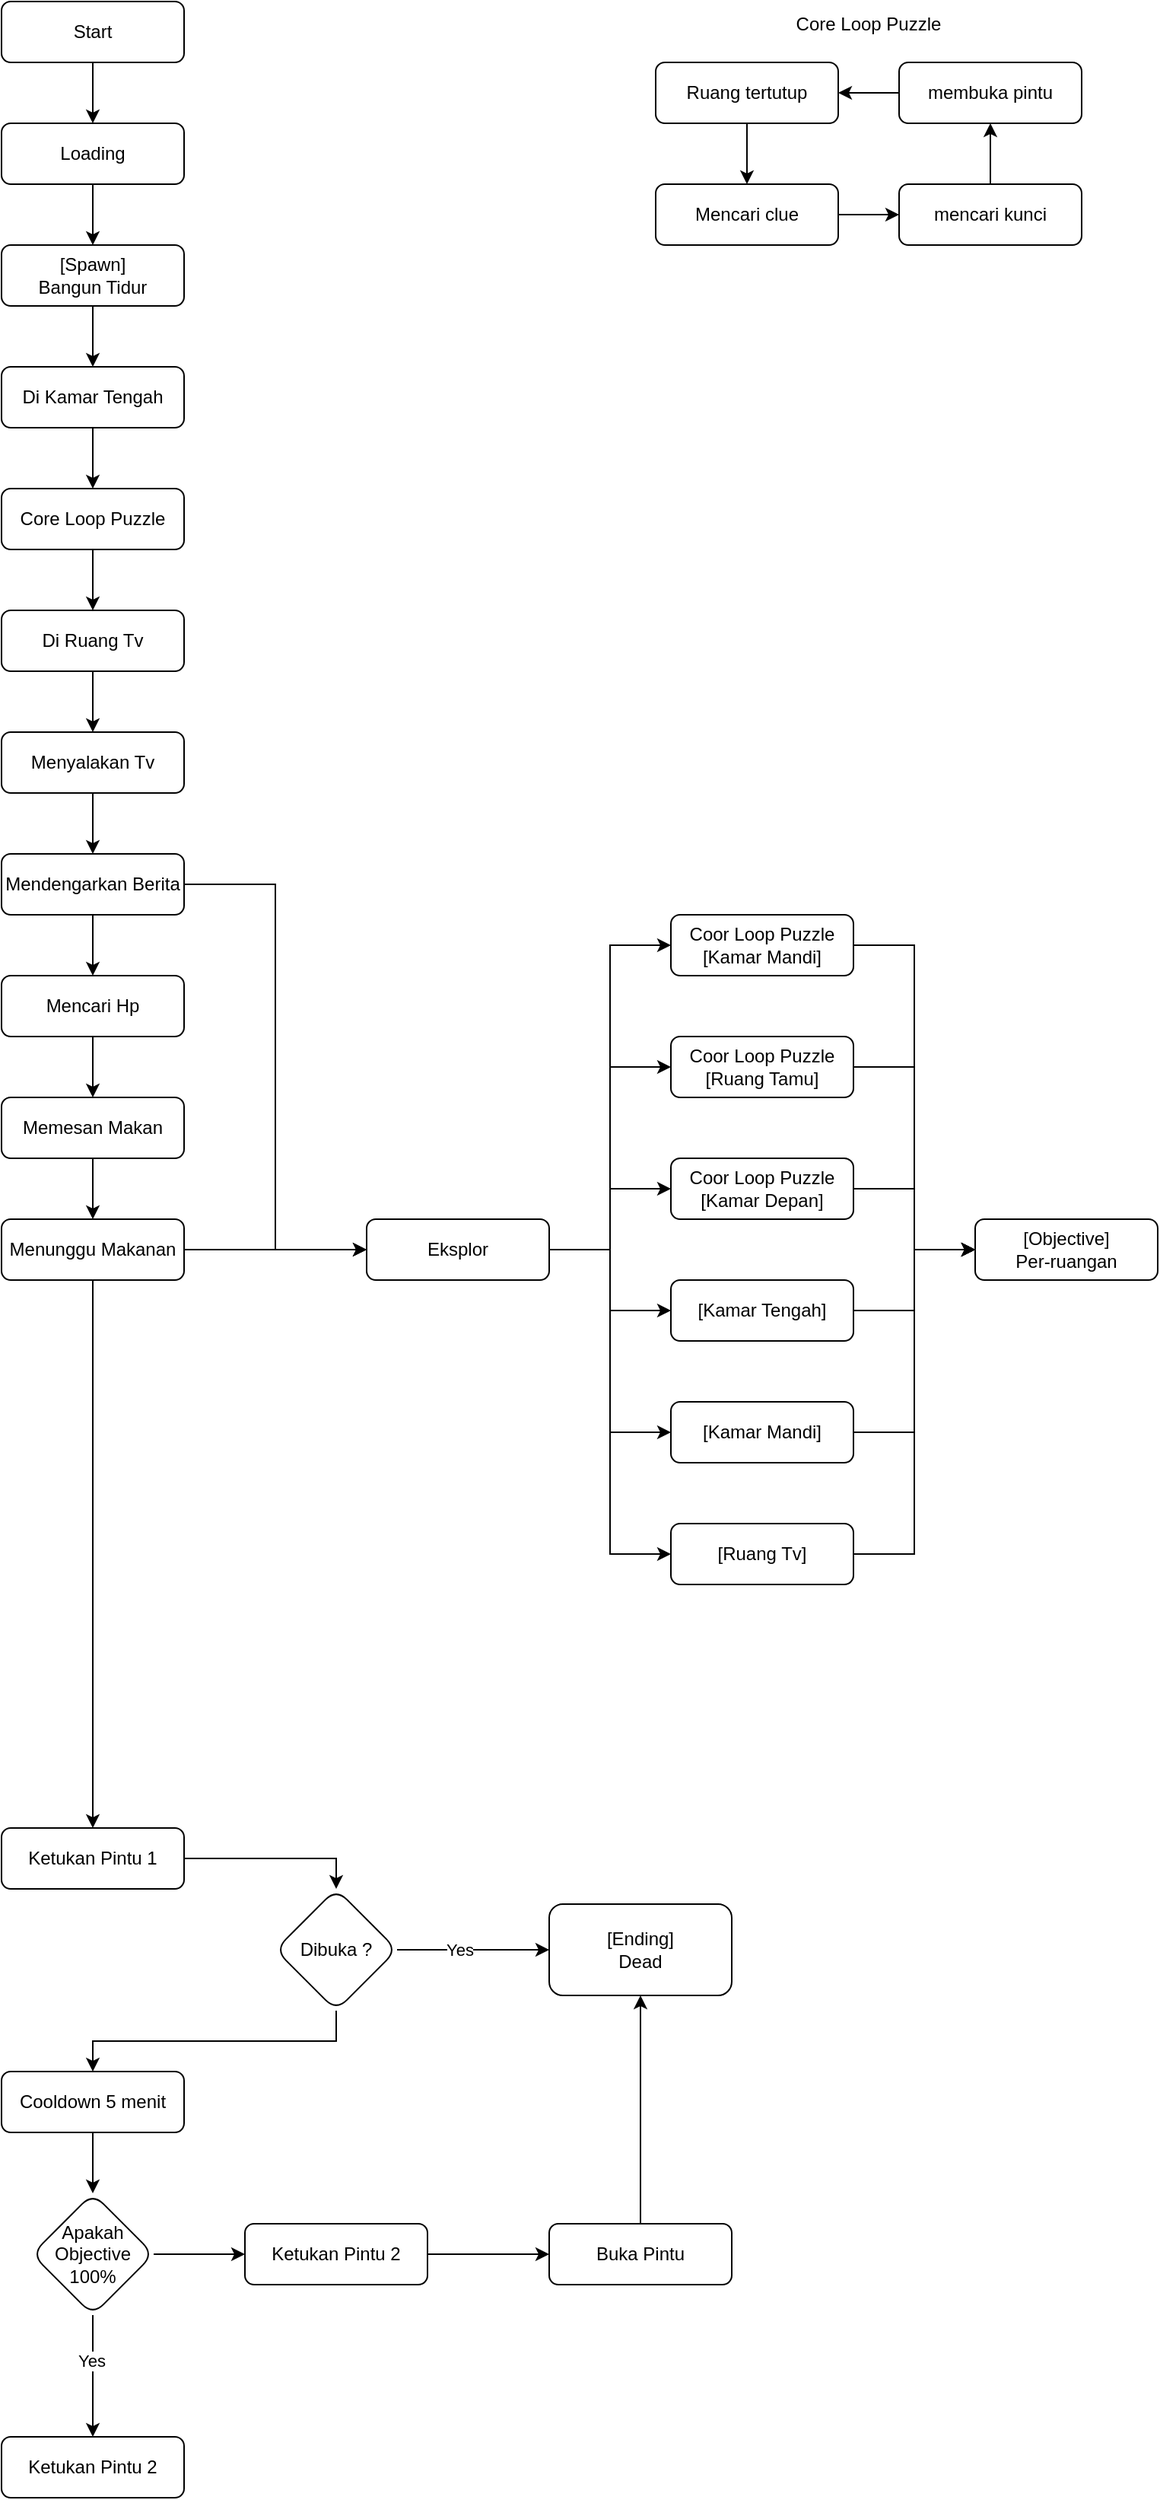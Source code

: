 <mxfile version="21.6.7" type="github">
  <diagram id="C5RBs43oDa-KdzZeNtuy" name="Page-1">
    <mxGraphModel dx="1126" dy="570" grid="1" gridSize="10" guides="1" tooltips="1" connect="1" arrows="1" fold="1" page="1" pageScale="1" pageWidth="827" pageHeight="1169" math="0" shadow="0">
      <root>
        <mxCell id="WIyWlLk6GJQsqaUBKTNV-0" />
        <mxCell id="WIyWlLk6GJQsqaUBKTNV-1" parent="WIyWlLk6GJQsqaUBKTNV-0" />
        <mxCell id="tjQyPLUZTU_H-51XyJgd-3" value="" style="edgeStyle=orthogonalEdgeStyle;rounded=0;orthogonalLoop=1;jettySize=auto;html=1;" edge="1" parent="WIyWlLk6GJQsqaUBKTNV-1" source="WIyWlLk6GJQsqaUBKTNV-3" target="tjQyPLUZTU_H-51XyJgd-2">
          <mxGeometry relative="1" as="geometry" />
        </mxCell>
        <mxCell id="WIyWlLk6GJQsqaUBKTNV-3" value="Start" style="rounded=1;whiteSpace=wrap;html=1;fontSize=12;glass=0;strokeWidth=1;shadow=0;" parent="WIyWlLk6GJQsqaUBKTNV-1" vertex="1">
          <mxGeometry x="40" y="40" width="120" height="40" as="geometry" />
        </mxCell>
        <mxCell id="tjQyPLUZTU_H-51XyJgd-5" value="" style="edgeStyle=orthogonalEdgeStyle;rounded=0;orthogonalLoop=1;jettySize=auto;html=1;" edge="1" parent="WIyWlLk6GJQsqaUBKTNV-1" source="tjQyPLUZTU_H-51XyJgd-2" target="tjQyPLUZTU_H-51XyJgd-4">
          <mxGeometry relative="1" as="geometry" />
        </mxCell>
        <mxCell id="tjQyPLUZTU_H-51XyJgd-2" value="Loading" style="rounded=1;whiteSpace=wrap;html=1;fontSize=12;glass=0;strokeWidth=1;shadow=0;" vertex="1" parent="WIyWlLk6GJQsqaUBKTNV-1">
          <mxGeometry x="40" y="120" width="120" height="40" as="geometry" />
        </mxCell>
        <mxCell id="tjQyPLUZTU_H-51XyJgd-90" value="" style="edgeStyle=orthogonalEdgeStyle;rounded=0;orthogonalLoop=1;jettySize=auto;html=1;" edge="1" parent="WIyWlLk6GJQsqaUBKTNV-1" source="tjQyPLUZTU_H-51XyJgd-4" target="tjQyPLUZTU_H-51XyJgd-89">
          <mxGeometry relative="1" as="geometry" />
        </mxCell>
        <mxCell id="tjQyPLUZTU_H-51XyJgd-4" value="[Spawn]&lt;br&gt;Bangun Tidur" style="rounded=1;whiteSpace=wrap;html=1;fontSize=12;glass=0;strokeWidth=1;shadow=0;" vertex="1" parent="WIyWlLk6GJQsqaUBKTNV-1">
          <mxGeometry x="40" y="200" width="120" height="40" as="geometry" />
        </mxCell>
        <mxCell id="tjQyPLUZTU_H-51XyJgd-41" value="[Objective]&lt;br&gt;Per-ruangan" style="rounded=1;whiteSpace=wrap;html=1;fontSize=12;glass=0;strokeWidth=1;shadow=0;" vertex="1" parent="WIyWlLk6GJQsqaUBKTNV-1">
          <mxGeometry x="680" y="840" width="120" height="40" as="geometry" />
        </mxCell>
        <mxCell id="tjQyPLUZTU_H-51XyJgd-53" value="" style="edgeStyle=orthogonalEdgeStyle;rounded=0;orthogonalLoop=1;jettySize=auto;html=1;" edge="1" parent="WIyWlLk6GJQsqaUBKTNV-1" source="tjQyPLUZTU_H-51XyJgd-50" target="tjQyPLUZTU_H-51XyJgd-52">
          <mxGeometry relative="1" as="geometry" />
        </mxCell>
        <mxCell id="tjQyPLUZTU_H-51XyJgd-50" value="Mencari clue" style="rounded=1;whiteSpace=wrap;html=1;fontSize=12;glass=0;strokeWidth=1;shadow=0;" vertex="1" parent="WIyWlLk6GJQsqaUBKTNV-1">
          <mxGeometry x="470" y="160" width="120" height="40" as="geometry" />
        </mxCell>
        <mxCell id="tjQyPLUZTU_H-51XyJgd-55" value="" style="edgeStyle=orthogonalEdgeStyle;rounded=0;orthogonalLoop=1;jettySize=auto;html=1;" edge="1" parent="WIyWlLk6GJQsqaUBKTNV-1" source="tjQyPLUZTU_H-51XyJgd-52" target="tjQyPLUZTU_H-51XyJgd-54">
          <mxGeometry relative="1" as="geometry" />
        </mxCell>
        <mxCell id="tjQyPLUZTU_H-51XyJgd-52" value="mencari kunci" style="rounded=1;whiteSpace=wrap;html=1;fontSize=12;glass=0;strokeWidth=1;shadow=0;" vertex="1" parent="WIyWlLk6GJQsqaUBKTNV-1">
          <mxGeometry x="630" y="160" width="120" height="40" as="geometry" />
        </mxCell>
        <mxCell id="tjQyPLUZTU_H-51XyJgd-81" value="" style="edgeStyle=orthogonalEdgeStyle;rounded=0;orthogonalLoop=1;jettySize=auto;html=1;" edge="1" parent="WIyWlLk6GJQsqaUBKTNV-1" source="tjQyPLUZTU_H-51XyJgd-54" target="tjQyPLUZTU_H-51XyJgd-80">
          <mxGeometry relative="1" as="geometry" />
        </mxCell>
        <mxCell id="tjQyPLUZTU_H-51XyJgd-54" value="membuka pintu" style="rounded=1;whiteSpace=wrap;html=1;fontSize=12;glass=0;strokeWidth=1;shadow=0;" vertex="1" parent="WIyWlLk6GJQsqaUBKTNV-1">
          <mxGeometry x="630" y="80" width="120" height="40" as="geometry" />
        </mxCell>
        <mxCell id="tjQyPLUZTU_H-51XyJgd-82" value="" style="edgeStyle=orthogonalEdgeStyle;rounded=0;orthogonalLoop=1;jettySize=auto;html=1;" edge="1" parent="WIyWlLk6GJQsqaUBKTNV-1" source="tjQyPLUZTU_H-51XyJgd-80" target="tjQyPLUZTU_H-51XyJgd-50">
          <mxGeometry relative="1" as="geometry" />
        </mxCell>
        <mxCell id="tjQyPLUZTU_H-51XyJgd-80" value="Ruang tertutup" style="rounded=1;whiteSpace=wrap;html=1;fontSize=12;glass=0;strokeWidth=1;shadow=0;" vertex="1" parent="WIyWlLk6GJQsqaUBKTNV-1">
          <mxGeometry x="470" y="80" width="120" height="40" as="geometry" />
        </mxCell>
        <mxCell id="tjQyPLUZTU_H-51XyJgd-88" value="Core Loop Puzzle" style="text;html=1;strokeColor=none;fillColor=none;align=center;verticalAlign=middle;whiteSpace=wrap;rounded=0;" vertex="1" parent="WIyWlLk6GJQsqaUBKTNV-1">
          <mxGeometry x="470" y="40" width="280" height="30" as="geometry" />
        </mxCell>
        <mxCell id="tjQyPLUZTU_H-51XyJgd-92" value="" style="edgeStyle=orthogonalEdgeStyle;rounded=0;orthogonalLoop=1;jettySize=auto;html=1;" edge="1" parent="WIyWlLk6GJQsqaUBKTNV-1" source="tjQyPLUZTU_H-51XyJgd-89" target="tjQyPLUZTU_H-51XyJgd-91">
          <mxGeometry relative="1" as="geometry" />
        </mxCell>
        <mxCell id="tjQyPLUZTU_H-51XyJgd-89" value="Di Kamar Tengah" style="rounded=1;whiteSpace=wrap;html=1;fontSize=12;glass=0;strokeWidth=1;shadow=0;" vertex="1" parent="WIyWlLk6GJQsqaUBKTNV-1">
          <mxGeometry x="40" y="280" width="120" height="40" as="geometry" />
        </mxCell>
        <mxCell id="tjQyPLUZTU_H-51XyJgd-94" value="" style="edgeStyle=orthogonalEdgeStyle;rounded=0;orthogonalLoop=1;jettySize=auto;html=1;" edge="1" parent="WIyWlLk6GJQsqaUBKTNV-1" source="tjQyPLUZTU_H-51XyJgd-91" target="tjQyPLUZTU_H-51XyJgd-93">
          <mxGeometry relative="1" as="geometry" />
        </mxCell>
        <mxCell id="tjQyPLUZTU_H-51XyJgd-91" value="Core Loop Puzzle" style="rounded=1;whiteSpace=wrap;html=1;fontSize=12;glass=0;strokeWidth=1;shadow=0;" vertex="1" parent="WIyWlLk6GJQsqaUBKTNV-1">
          <mxGeometry x="40" y="360" width="120" height="40" as="geometry" />
        </mxCell>
        <mxCell id="tjQyPLUZTU_H-51XyJgd-96" value="" style="edgeStyle=orthogonalEdgeStyle;rounded=0;orthogonalLoop=1;jettySize=auto;html=1;" edge="1" parent="WIyWlLk6GJQsqaUBKTNV-1" source="tjQyPLUZTU_H-51XyJgd-93" target="tjQyPLUZTU_H-51XyJgd-95">
          <mxGeometry relative="1" as="geometry" />
        </mxCell>
        <mxCell id="tjQyPLUZTU_H-51XyJgd-93" value="Di Ruang Tv" style="rounded=1;whiteSpace=wrap;html=1;fontSize=12;glass=0;strokeWidth=1;shadow=0;" vertex="1" parent="WIyWlLk6GJQsqaUBKTNV-1">
          <mxGeometry x="40" y="440" width="120" height="40" as="geometry" />
        </mxCell>
        <mxCell id="tjQyPLUZTU_H-51XyJgd-98" value="" style="edgeStyle=orthogonalEdgeStyle;rounded=0;orthogonalLoop=1;jettySize=auto;html=1;" edge="1" parent="WIyWlLk6GJQsqaUBKTNV-1" source="tjQyPLUZTU_H-51XyJgd-95" target="tjQyPLUZTU_H-51XyJgd-97">
          <mxGeometry relative="1" as="geometry" />
        </mxCell>
        <mxCell id="tjQyPLUZTU_H-51XyJgd-95" value="Menyalakan Tv" style="rounded=1;whiteSpace=wrap;html=1;fontSize=12;glass=0;strokeWidth=1;shadow=0;" vertex="1" parent="WIyWlLk6GJQsqaUBKTNV-1">
          <mxGeometry x="40" y="520" width="120" height="40" as="geometry" />
        </mxCell>
        <mxCell id="tjQyPLUZTU_H-51XyJgd-129" value="" style="edgeStyle=orthogonalEdgeStyle;rounded=0;orthogonalLoop=1;jettySize=auto;html=1;" edge="1" parent="WIyWlLk6GJQsqaUBKTNV-1" source="tjQyPLUZTU_H-51XyJgd-97" target="tjQyPLUZTU_H-51XyJgd-128">
          <mxGeometry relative="1" as="geometry" />
        </mxCell>
        <mxCell id="tjQyPLUZTU_H-51XyJgd-148" style="edgeStyle=orthogonalEdgeStyle;rounded=0;orthogonalLoop=1;jettySize=auto;html=1;exitX=1;exitY=0.5;exitDx=0;exitDy=0;entryX=0;entryY=0.5;entryDx=0;entryDy=0;" edge="1" parent="WIyWlLk6GJQsqaUBKTNV-1" source="tjQyPLUZTU_H-51XyJgd-97" target="tjQyPLUZTU_H-51XyJgd-134">
          <mxGeometry relative="1" as="geometry" />
        </mxCell>
        <mxCell id="tjQyPLUZTU_H-51XyJgd-97" value="Mendengarkan Berita" style="rounded=1;whiteSpace=wrap;html=1;fontSize=12;glass=0;strokeWidth=1;shadow=0;" vertex="1" parent="WIyWlLk6GJQsqaUBKTNV-1">
          <mxGeometry x="40" y="600" width="120" height="40" as="geometry" />
        </mxCell>
        <mxCell id="tjQyPLUZTU_H-51XyJgd-142" style="edgeStyle=orthogonalEdgeStyle;rounded=0;orthogonalLoop=1;jettySize=auto;html=1;exitX=1;exitY=0.5;exitDx=0;exitDy=0;entryX=0;entryY=0.5;entryDx=0;entryDy=0;" edge="1" parent="WIyWlLk6GJQsqaUBKTNV-1" source="tjQyPLUZTU_H-51XyJgd-99" target="tjQyPLUZTU_H-51XyJgd-41">
          <mxGeometry relative="1" as="geometry" />
        </mxCell>
        <mxCell id="tjQyPLUZTU_H-51XyJgd-99" value="Coor Loop Puzzle&lt;br&gt;[Kamar Mandi]" style="rounded=1;whiteSpace=wrap;html=1;fontSize=12;glass=0;strokeWidth=1;shadow=0;" vertex="1" parent="WIyWlLk6GJQsqaUBKTNV-1">
          <mxGeometry x="480" y="640" width="120" height="40" as="geometry" />
        </mxCell>
        <mxCell id="tjQyPLUZTU_H-51XyJgd-143" style="edgeStyle=orthogonalEdgeStyle;rounded=0;orthogonalLoop=1;jettySize=auto;html=1;exitX=1;exitY=0.5;exitDx=0;exitDy=0;entryX=0;entryY=0.5;entryDx=0;entryDy=0;" edge="1" parent="WIyWlLk6GJQsqaUBKTNV-1" source="tjQyPLUZTU_H-51XyJgd-100" target="tjQyPLUZTU_H-51XyJgd-41">
          <mxGeometry relative="1" as="geometry" />
        </mxCell>
        <mxCell id="tjQyPLUZTU_H-51XyJgd-100" value="Coor Loop Puzzle&lt;br&gt;[Ruang Tamu]" style="rounded=1;whiteSpace=wrap;html=1;fontSize=12;glass=0;strokeWidth=1;shadow=0;" vertex="1" parent="WIyWlLk6GJQsqaUBKTNV-1">
          <mxGeometry x="480" y="720" width="120" height="40" as="geometry" />
        </mxCell>
        <mxCell id="tjQyPLUZTU_H-51XyJgd-144" style="edgeStyle=orthogonalEdgeStyle;rounded=0;orthogonalLoop=1;jettySize=auto;html=1;exitX=1;exitY=0.5;exitDx=0;exitDy=0;entryX=0;entryY=0.5;entryDx=0;entryDy=0;" edge="1" parent="WIyWlLk6GJQsqaUBKTNV-1" source="tjQyPLUZTU_H-51XyJgd-101" target="tjQyPLUZTU_H-51XyJgd-41">
          <mxGeometry relative="1" as="geometry" />
        </mxCell>
        <mxCell id="tjQyPLUZTU_H-51XyJgd-101" value="Coor Loop Puzzle&lt;br&gt;[Kamar Depan]" style="rounded=1;whiteSpace=wrap;html=1;fontSize=12;glass=0;strokeWidth=1;shadow=0;" vertex="1" parent="WIyWlLk6GJQsqaUBKTNV-1">
          <mxGeometry x="480" y="800" width="120" height="40" as="geometry" />
        </mxCell>
        <mxCell id="tjQyPLUZTU_H-51XyJgd-145" style="edgeStyle=orthogonalEdgeStyle;rounded=0;orthogonalLoop=1;jettySize=auto;html=1;exitX=1;exitY=0.5;exitDx=0;exitDy=0;entryX=0;entryY=0.5;entryDx=0;entryDy=0;" edge="1" parent="WIyWlLk6GJQsqaUBKTNV-1" source="tjQyPLUZTU_H-51XyJgd-107" target="tjQyPLUZTU_H-51XyJgd-41">
          <mxGeometry relative="1" as="geometry" />
        </mxCell>
        <mxCell id="tjQyPLUZTU_H-51XyJgd-107" value="[Kamar Tengah]" style="rounded=1;whiteSpace=wrap;html=1;fontSize=12;glass=0;strokeWidth=1;shadow=0;" vertex="1" parent="WIyWlLk6GJQsqaUBKTNV-1">
          <mxGeometry x="480" y="880" width="120" height="40" as="geometry" />
        </mxCell>
        <mxCell id="tjQyPLUZTU_H-51XyJgd-146" style="edgeStyle=orthogonalEdgeStyle;rounded=0;orthogonalLoop=1;jettySize=auto;html=1;exitX=1;exitY=0.5;exitDx=0;exitDy=0;entryX=0;entryY=0.5;entryDx=0;entryDy=0;" edge="1" parent="WIyWlLk6GJQsqaUBKTNV-1" source="tjQyPLUZTU_H-51XyJgd-108" target="tjQyPLUZTU_H-51XyJgd-41">
          <mxGeometry relative="1" as="geometry" />
        </mxCell>
        <mxCell id="tjQyPLUZTU_H-51XyJgd-108" value="[Kamar Mandi]" style="rounded=1;whiteSpace=wrap;html=1;fontSize=12;glass=0;strokeWidth=1;shadow=0;" vertex="1" parent="WIyWlLk6GJQsqaUBKTNV-1">
          <mxGeometry x="480" y="960" width="120" height="40" as="geometry" />
        </mxCell>
        <mxCell id="tjQyPLUZTU_H-51XyJgd-147" style="edgeStyle=orthogonalEdgeStyle;rounded=0;orthogonalLoop=1;jettySize=auto;html=1;exitX=1;exitY=0.5;exitDx=0;exitDy=0;entryX=0;entryY=0.5;entryDx=0;entryDy=0;" edge="1" parent="WIyWlLk6GJQsqaUBKTNV-1" source="tjQyPLUZTU_H-51XyJgd-109" target="tjQyPLUZTU_H-51XyJgd-41">
          <mxGeometry relative="1" as="geometry" />
        </mxCell>
        <mxCell id="tjQyPLUZTU_H-51XyJgd-109" value="[Ruang Tv]" style="rounded=1;whiteSpace=wrap;html=1;fontSize=12;glass=0;strokeWidth=1;shadow=0;" vertex="1" parent="WIyWlLk6GJQsqaUBKTNV-1">
          <mxGeometry x="480" y="1040" width="120" height="40" as="geometry" />
        </mxCell>
        <mxCell id="tjQyPLUZTU_H-51XyJgd-131" value="" style="edgeStyle=orthogonalEdgeStyle;rounded=0;orthogonalLoop=1;jettySize=auto;html=1;" edge="1" parent="WIyWlLk6GJQsqaUBKTNV-1" source="tjQyPLUZTU_H-51XyJgd-128" target="tjQyPLUZTU_H-51XyJgd-130">
          <mxGeometry relative="1" as="geometry" />
        </mxCell>
        <mxCell id="tjQyPLUZTU_H-51XyJgd-128" value="Mencari Hp" style="rounded=1;whiteSpace=wrap;html=1;fontSize=12;glass=0;strokeWidth=1;shadow=0;" vertex="1" parent="WIyWlLk6GJQsqaUBKTNV-1">
          <mxGeometry x="40" y="680" width="120" height="40" as="geometry" />
        </mxCell>
        <mxCell id="tjQyPLUZTU_H-51XyJgd-150" value="" style="edgeStyle=orthogonalEdgeStyle;rounded=0;orthogonalLoop=1;jettySize=auto;html=1;" edge="1" parent="WIyWlLk6GJQsqaUBKTNV-1" source="tjQyPLUZTU_H-51XyJgd-130" target="tjQyPLUZTU_H-51XyJgd-149">
          <mxGeometry relative="1" as="geometry" />
        </mxCell>
        <mxCell id="tjQyPLUZTU_H-51XyJgd-130" value="Memesan Makan" style="rounded=1;whiteSpace=wrap;html=1;fontSize=12;glass=0;strokeWidth=1;shadow=0;" vertex="1" parent="WIyWlLk6GJQsqaUBKTNV-1">
          <mxGeometry x="40" y="760" width="120" height="40" as="geometry" />
        </mxCell>
        <mxCell id="tjQyPLUZTU_H-51XyJgd-136" style="edgeStyle=orthogonalEdgeStyle;rounded=0;orthogonalLoop=1;jettySize=auto;html=1;exitX=1;exitY=0.5;exitDx=0;exitDy=0;entryX=0;entryY=0.5;entryDx=0;entryDy=0;" edge="1" parent="WIyWlLk6GJQsqaUBKTNV-1" source="tjQyPLUZTU_H-51XyJgd-134" target="tjQyPLUZTU_H-51XyJgd-99">
          <mxGeometry relative="1" as="geometry" />
        </mxCell>
        <mxCell id="tjQyPLUZTU_H-51XyJgd-137" style="edgeStyle=orthogonalEdgeStyle;rounded=0;orthogonalLoop=1;jettySize=auto;html=1;exitX=1;exitY=0.5;exitDx=0;exitDy=0;entryX=0;entryY=0.5;entryDx=0;entryDy=0;" edge="1" parent="WIyWlLk6GJQsqaUBKTNV-1" source="tjQyPLUZTU_H-51XyJgd-134" target="tjQyPLUZTU_H-51XyJgd-100">
          <mxGeometry relative="1" as="geometry" />
        </mxCell>
        <mxCell id="tjQyPLUZTU_H-51XyJgd-138" style="edgeStyle=orthogonalEdgeStyle;rounded=0;orthogonalLoop=1;jettySize=auto;html=1;exitX=1;exitY=0.5;exitDx=0;exitDy=0;entryX=0;entryY=0.5;entryDx=0;entryDy=0;" edge="1" parent="WIyWlLk6GJQsqaUBKTNV-1" source="tjQyPLUZTU_H-51XyJgd-134" target="tjQyPLUZTU_H-51XyJgd-101">
          <mxGeometry relative="1" as="geometry" />
        </mxCell>
        <mxCell id="tjQyPLUZTU_H-51XyJgd-139" style="edgeStyle=orthogonalEdgeStyle;rounded=0;orthogonalLoop=1;jettySize=auto;html=1;exitX=1;exitY=0.5;exitDx=0;exitDy=0;entryX=0;entryY=0.5;entryDx=0;entryDy=0;" edge="1" parent="WIyWlLk6GJQsqaUBKTNV-1" source="tjQyPLUZTU_H-51XyJgd-134" target="tjQyPLUZTU_H-51XyJgd-107">
          <mxGeometry relative="1" as="geometry" />
        </mxCell>
        <mxCell id="tjQyPLUZTU_H-51XyJgd-140" style="edgeStyle=orthogonalEdgeStyle;rounded=0;orthogonalLoop=1;jettySize=auto;html=1;exitX=1;exitY=0.5;exitDx=0;exitDy=0;entryX=0;entryY=0.5;entryDx=0;entryDy=0;" edge="1" parent="WIyWlLk6GJQsqaUBKTNV-1" source="tjQyPLUZTU_H-51XyJgd-134" target="tjQyPLUZTU_H-51XyJgd-108">
          <mxGeometry relative="1" as="geometry" />
        </mxCell>
        <mxCell id="tjQyPLUZTU_H-51XyJgd-141" style="edgeStyle=orthogonalEdgeStyle;rounded=0;orthogonalLoop=1;jettySize=auto;html=1;exitX=1;exitY=0.5;exitDx=0;exitDy=0;entryX=0;entryY=0.5;entryDx=0;entryDy=0;" edge="1" parent="WIyWlLk6GJQsqaUBKTNV-1" source="tjQyPLUZTU_H-51XyJgd-134" target="tjQyPLUZTU_H-51XyJgd-109">
          <mxGeometry relative="1" as="geometry" />
        </mxCell>
        <mxCell id="tjQyPLUZTU_H-51XyJgd-134" value="Eksplor" style="rounded=1;whiteSpace=wrap;html=1;fontSize=12;glass=0;strokeWidth=1;shadow=0;" vertex="1" parent="WIyWlLk6GJQsqaUBKTNV-1">
          <mxGeometry x="280" y="840" width="120" height="40" as="geometry" />
        </mxCell>
        <mxCell id="tjQyPLUZTU_H-51XyJgd-151" style="edgeStyle=orthogonalEdgeStyle;rounded=0;orthogonalLoop=1;jettySize=auto;html=1;exitX=1;exitY=0.5;exitDx=0;exitDy=0;entryX=0;entryY=0.5;entryDx=0;entryDy=0;" edge="1" parent="WIyWlLk6GJQsqaUBKTNV-1" source="tjQyPLUZTU_H-51XyJgd-149" target="tjQyPLUZTU_H-51XyJgd-134">
          <mxGeometry relative="1" as="geometry" />
        </mxCell>
        <mxCell id="tjQyPLUZTU_H-51XyJgd-153" value="" style="edgeStyle=orthogonalEdgeStyle;rounded=0;orthogonalLoop=1;jettySize=auto;html=1;" edge="1" parent="WIyWlLk6GJQsqaUBKTNV-1" source="tjQyPLUZTU_H-51XyJgd-149" target="tjQyPLUZTU_H-51XyJgd-152">
          <mxGeometry relative="1" as="geometry" />
        </mxCell>
        <mxCell id="tjQyPLUZTU_H-51XyJgd-149" value="Menunggu Makanan" style="rounded=1;whiteSpace=wrap;html=1;fontSize=12;glass=0;strokeWidth=1;shadow=0;" vertex="1" parent="WIyWlLk6GJQsqaUBKTNV-1">
          <mxGeometry x="40" y="840" width="120" height="40" as="geometry" />
        </mxCell>
        <mxCell id="tjQyPLUZTU_H-51XyJgd-159" style="edgeStyle=orthogonalEdgeStyle;rounded=0;orthogonalLoop=1;jettySize=auto;html=1;exitX=1;exitY=0.5;exitDx=0;exitDy=0;entryX=0.5;entryY=0;entryDx=0;entryDy=0;" edge="1" parent="WIyWlLk6GJQsqaUBKTNV-1" source="tjQyPLUZTU_H-51XyJgd-152" target="tjQyPLUZTU_H-51XyJgd-154">
          <mxGeometry relative="1" as="geometry" />
        </mxCell>
        <mxCell id="tjQyPLUZTU_H-51XyJgd-152" value="Ketukan Pintu 1" style="rounded=1;whiteSpace=wrap;html=1;fontSize=12;glass=0;strokeWidth=1;shadow=0;" vertex="1" parent="WIyWlLk6GJQsqaUBKTNV-1">
          <mxGeometry x="40" y="1240" width="120" height="40" as="geometry" />
        </mxCell>
        <mxCell id="tjQyPLUZTU_H-51XyJgd-161" style="edgeStyle=orthogonalEdgeStyle;rounded=0;orthogonalLoop=1;jettySize=auto;html=1;exitX=0.5;exitY=1;exitDx=0;exitDy=0;entryX=0.5;entryY=0;entryDx=0;entryDy=0;" edge="1" parent="WIyWlLk6GJQsqaUBKTNV-1" source="tjQyPLUZTU_H-51XyJgd-154" target="tjQyPLUZTU_H-51XyJgd-158">
          <mxGeometry relative="1" as="geometry" />
        </mxCell>
        <mxCell id="tjQyPLUZTU_H-51XyJgd-169" style="edgeStyle=orthogonalEdgeStyle;rounded=0;orthogonalLoop=1;jettySize=auto;html=1;exitX=1;exitY=0.5;exitDx=0;exitDy=0;entryX=0;entryY=0.5;entryDx=0;entryDy=0;" edge="1" parent="WIyWlLk6GJQsqaUBKTNV-1" source="tjQyPLUZTU_H-51XyJgd-154" target="tjQyPLUZTU_H-51XyJgd-156">
          <mxGeometry relative="1" as="geometry" />
        </mxCell>
        <mxCell id="tjQyPLUZTU_H-51XyJgd-170" value="Yes" style="edgeLabel;html=1;align=center;verticalAlign=middle;resizable=0;points=[];" vertex="1" connectable="0" parent="tjQyPLUZTU_H-51XyJgd-169">
          <mxGeometry x="-0.742" y="3" relative="1" as="geometry">
            <mxPoint x="28" y="3" as="offset" />
          </mxGeometry>
        </mxCell>
        <mxCell id="tjQyPLUZTU_H-51XyJgd-154" value="Dibuka ?" style="rhombus;whiteSpace=wrap;html=1;rounded=1;glass=0;strokeWidth=1;shadow=0;" vertex="1" parent="WIyWlLk6GJQsqaUBKTNV-1">
          <mxGeometry x="220" y="1280" width="80" height="80" as="geometry" />
        </mxCell>
        <mxCell id="tjQyPLUZTU_H-51XyJgd-156" value="[Ending]&lt;br&gt;Dead" style="whiteSpace=wrap;html=1;rounded=1;glass=0;strokeWidth=1;shadow=0;" vertex="1" parent="WIyWlLk6GJQsqaUBKTNV-1">
          <mxGeometry x="400" y="1290" width="120" height="60" as="geometry" />
        </mxCell>
        <mxCell id="tjQyPLUZTU_H-51XyJgd-182" value="" style="edgeStyle=orthogonalEdgeStyle;rounded=0;orthogonalLoop=1;jettySize=auto;html=1;" edge="1" parent="WIyWlLk6GJQsqaUBKTNV-1" source="tjQyPLUZTU_H-51XyJgd-158" target="tjQyPLUZTU_H-51XyJgd-179">
          <mxGeometry relative="1" as="geometry" />
        </mxCell>
        <mxCell id="tjQyPLUZTU_H-51XyJgd-158" value="Cooldown 5 menit" style="rounded=1;whiteSpace=wrap;html=1;fontSize=12;glass=0;strokeWidth=1;shadow=0;" vertex="1" parent="WIyWlLk6GJQsqaUBKTNV-1">
          <mxGeometry x="40" y="1400" width="120" height="40" as="geometry" />
        </mxCell>
        <mxCell id="tjQyPLUZTU_H-51XyJgd-163" value="Ketukan Pintu 2" style="rounded=1;whiteSpace=wrap;html=1;fontSize=12;glass=0;strokeWidth=1;shadow=0;" vertex="1" parent="WIyWlLk6GJQsqaUBKTNV-1">
          <mxGeometry x="40" y="1640" width="120" height="40" as="geometry" />
        </mxCell>
        <mxCell id="tjQyPLUZTU_H-51XyJgd-183" value="" style="edgeStyle=orthogonalEdgeStyle;rounded=0;orthogonalLoop=1;jettySize=auto;html=1;" edge="1" parent="WIyWlLk6GJQsqaUBKTNV-1" source="tjQyPLUZTU_H-51XyJgd-179" target="tjQyPLUZTU_H-51XyJgd-163">
          <mxGeometry relative="1" as="geometry" />
        </mxCell>
        <mxCell id="tjQyPLUZTU_H-51XyJgd-184" value="Yes" style="edgeLabel;html=1;align=center;verticalAlign=middle;resizable=0;points=[];" vertex="1" connectable="0" parent="tjQyPLUZTU_H-51XyJgd-183">
          <mxGeometry x="-0.25" y="-1" relative="1" as="geometry">
            <mxPoint as="offset" />
          </mxGeometry>
        </mxCell>
        <mxCell id="tjQyPLUZTU_H-51XyJgd-186" value="" style="edgeStyle=orthogonalEdgeStyle;rounded=0;orthogonalLoop=1;jettySize=auto;html=1;" edge="1" parent="WIyWlLk6GJQsqaUBKTNV-1" source="tjQyPLUZTU_H-51XyJgd-179" target="tjQyPLUZTU_H-51XyJgd-185">
          <mxGeometry relative="1" as="geometry" />
        </mxCell>
        <mxCell id="tjQyPLUZTU_H-51XyJgd-179" value="Apakah Objective 100%" style="rhombus;whiteSpace=wrap;html=1;rounded=1;glass=0;strokeWidth=1;shadow=0;" vertex="1" parent="WIyWlLk6GJQsqaUBKTNV-1">
          <mxGeometry x="60" y="1480" width="80" height="80" as="geometry" />
        </mxCell>
        <mxCell id="tjQyPLUZTU_H-51XyJgd-189" value="" style="edgeStyle=orthogonalEdgeStyle;rounded=0;orthogonalLoop=1;jettySize=auto;html=1;" edge="1" parent="WIyWlLk6GJQsqaUBKTNV-1" source="tjQyPLUZTU_H-51XyJgd-185" target="tjQyPLUZTU_H-51XyJgd-188">
          <mxGeometry relative="1" as="geometry" />
        </mxCell>
        <mxCell id="tjQyPLUZTU_H-51XyJgd-185" value="Ketukan Pintu 2" style="whiteSpace=wrap;html=1;rounded=1;glass=0;strokeWidth=1;shadow=0;" vertex="1" parent="WIyWlLk6GJQsqaUBKTNV-1">
          <mxGeometry x="200" y="1500" width="120" height="40" as="geometry" />
        </mxCell>
        <mxCell id="tjQyPLUZTU_H-51XyJgd-190" style="edgeStyle=orthogonalEdgeStyle;rounded=0;orthogonalLoop=1;jettySize=auto;html=1;exitX=0.5;exitY=0;exitDx=0;exitDy=0;entryX=0.5;entryY=1;entryDx=0;entryDy=0;" edge="1" parent="WIyWlLk6GJQsqaUBKTNV-1" source="tjQyPLUZTU_H-51XyJgd-188" target="tjQyPLUZTU_H-51XyJgd-156">
          <mxGeometry relative="1" as="geometry" />
        </mxCell>
        <mxCell id="tjQyPLUZTU_H-51XyJgd-188" value="Buka Pintu" style="whiteSpace=wrap;html=1;rounded=1;glass=0;strokeWidth=1;shadow=0;" vertex="1" parent="WIyWlLk6GJQsqaUBKTNV-1">
          <mxGeometry x="400" y="1500" width="120" height="40" as="geometry" />
        </mxCell>
      </root>
    </mxGraphModel>
  </diagram>
</mxfile>

